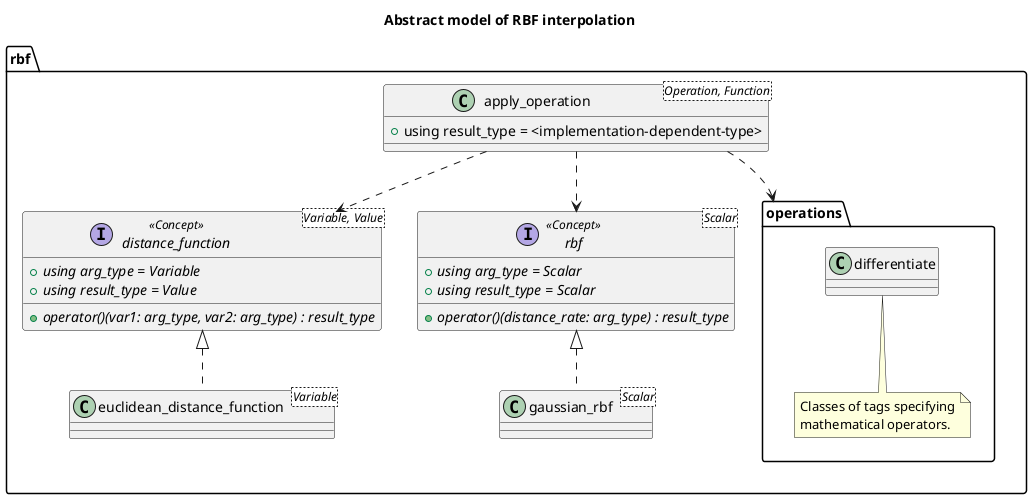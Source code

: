 @startuml rbf

title Abstract model of RBF interpolation

package rbf {

    interface distance_function <Variable, Value> <<Concept>> {
        {abstract} + using arg_type = Variable
        {abstract} + using result_type = Value
        {abstract} + operator()(var1: arg_type, var2: arg_type) : result_type
    }

    class euclidean_distance_function<Variable>
    distance_function <|.. euclidean_distance_function

    interface rbf <Scalar> <<Concept>> {
        {abstract} + using arg_type = Scalar
        {abstract} + using result_type = Scalar
        {abstract} + operator()(distance_rate: arg_type) : result_type
    }

    class gaussian_rbf<Scalar>
    rbf <|.. gaussian_rbf

    package operations {

        class differentiate
        note bottom : Classes of tags specifying\nmathematical operators.

    }

    class apply_operation <Operation, Function> {
        + using result_type = <implementation-dependent-type>
    }
    apply_operation ..> distance_function
    apply_operation ..> rbf
    apply_operation ..> operations

}

@enduml
